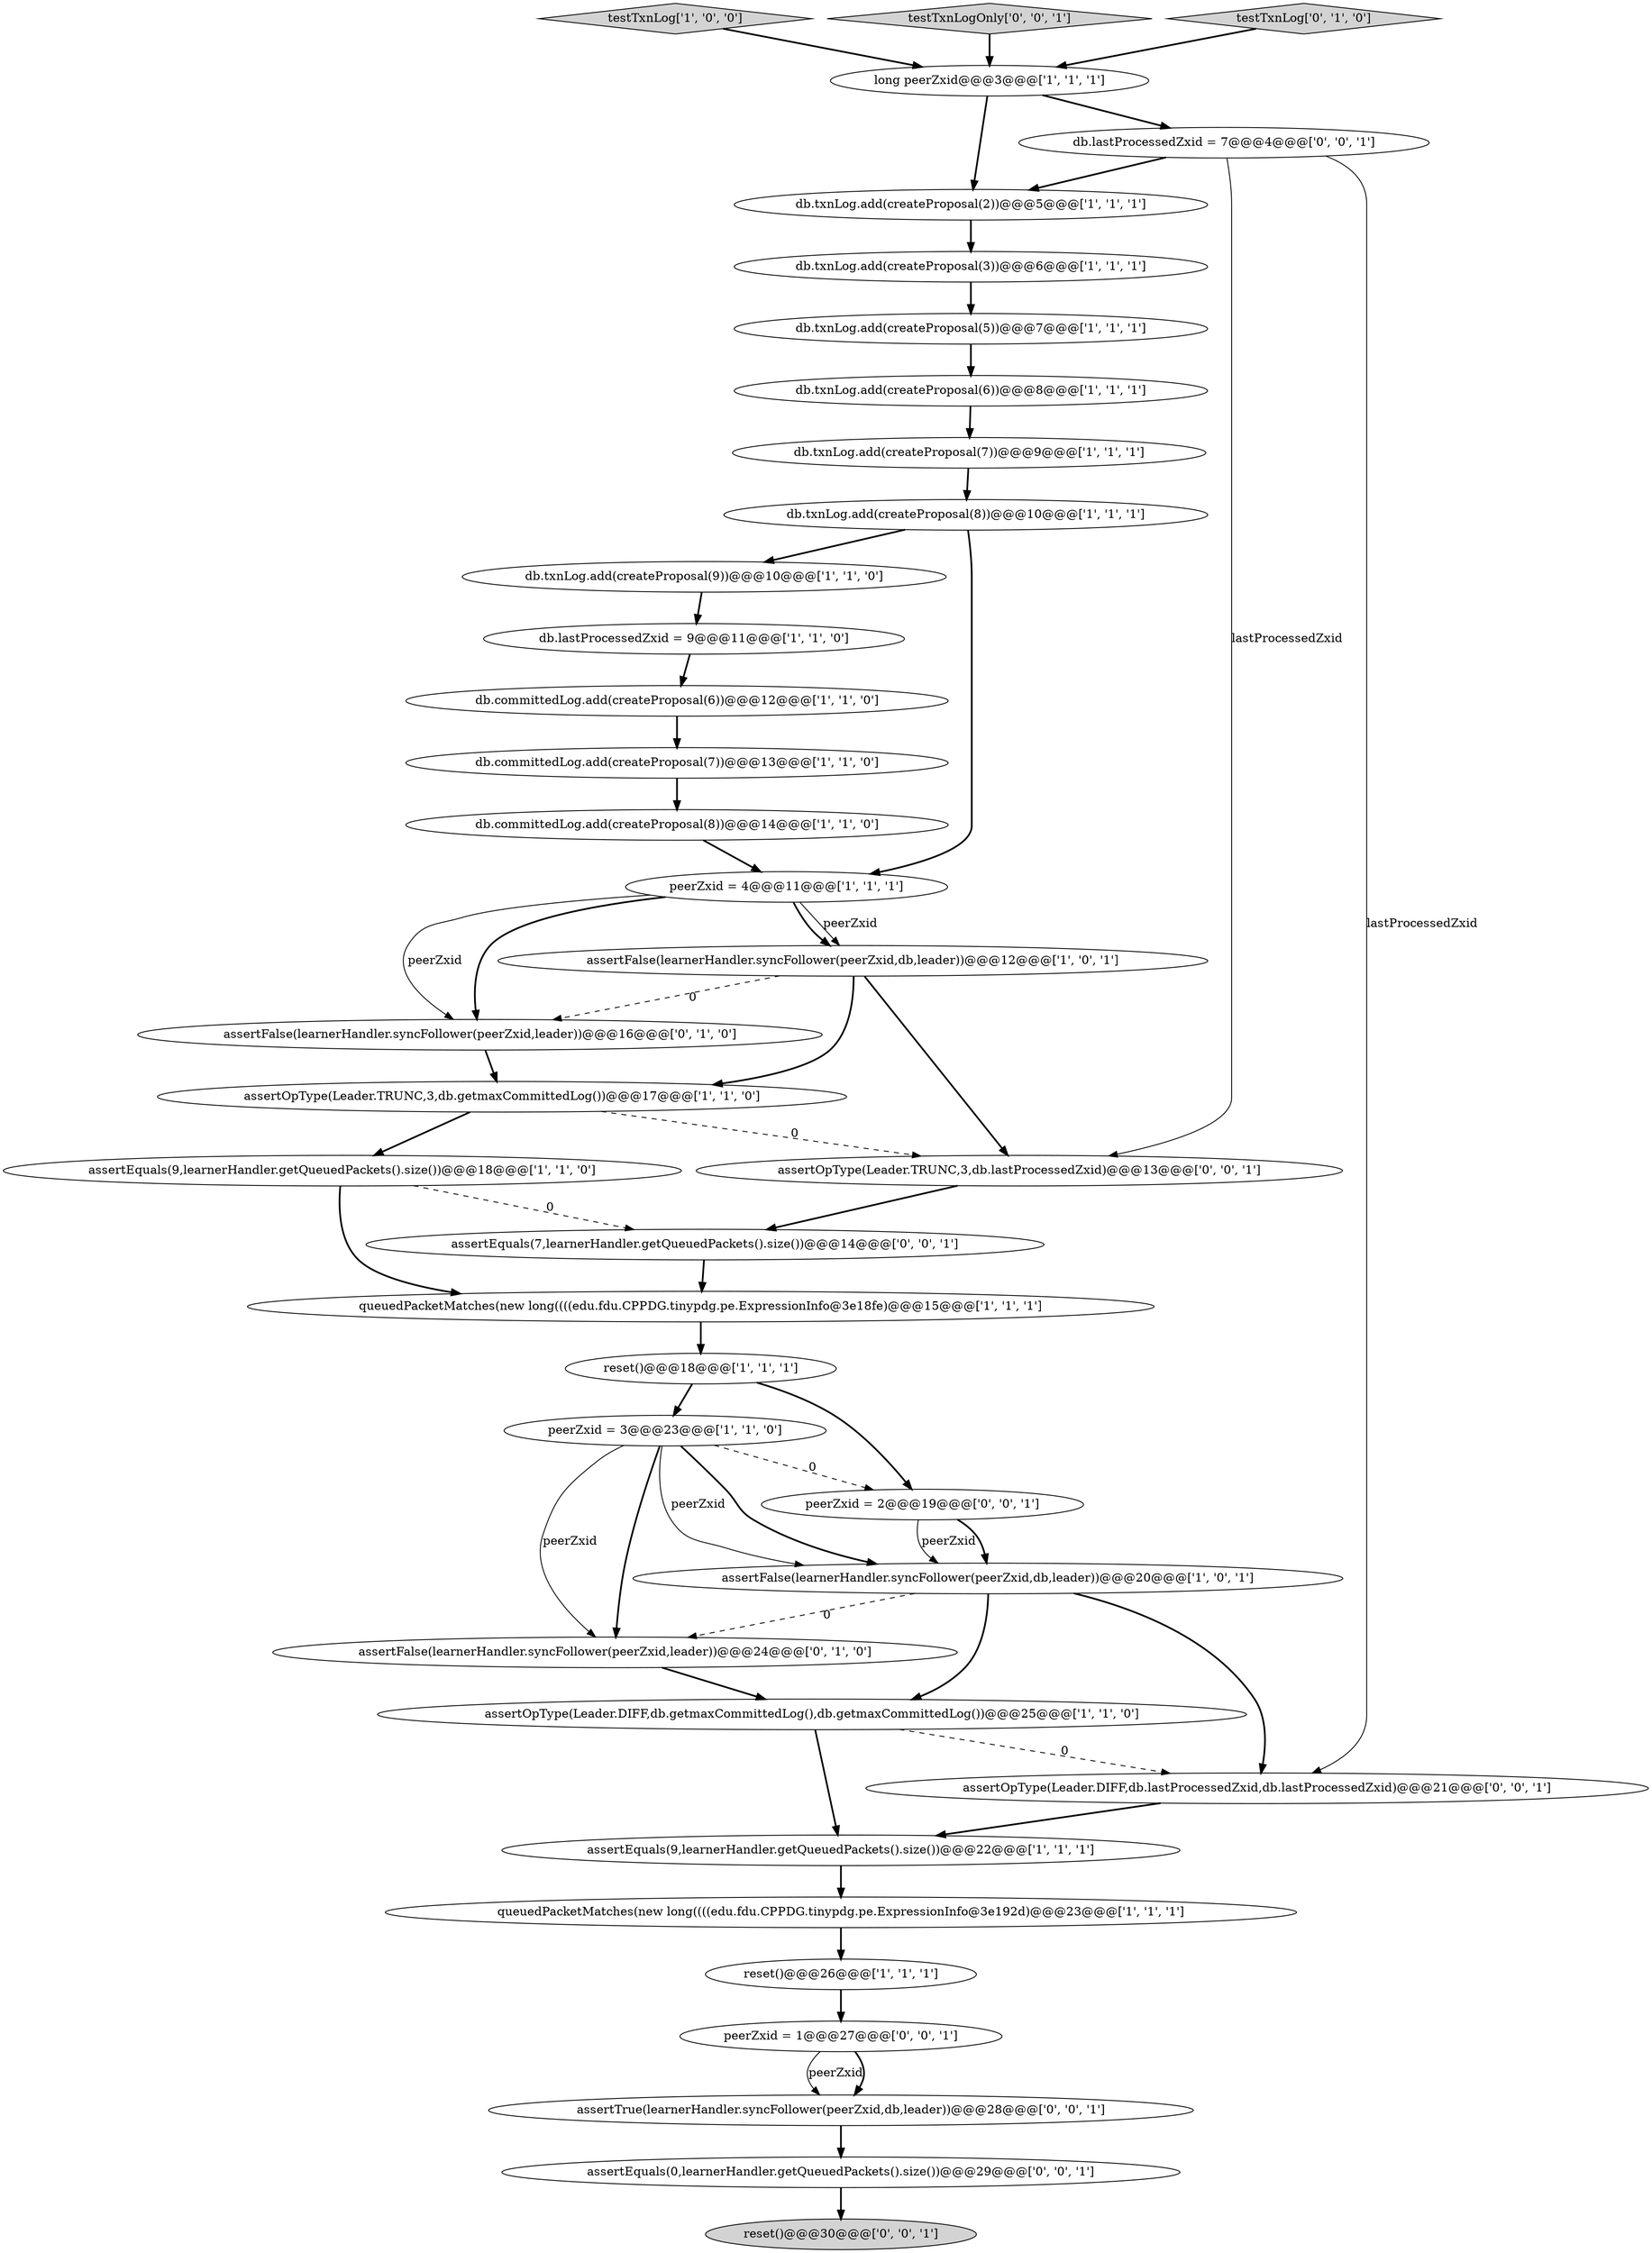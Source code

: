 digraph {
0 [style = filled, label = "db.committedLog.add(createProposal(6))@@@12@@@['1', '1', '0']", fillcolor = white, shape = ellipse image = "AAA0AAABBB1BBB"];
7 [style = filled, label = "db.txnLog.add(createProposal(9))@@@10@@@['1', '1', '0']", fillcolor = white, shape = ellipse image = "AAA0AAABBB1BBB"];
17 [style = filled, label = "assertFalse(learnerHandler.syncFollower(peerZxid,db,leader))@@@20@@@['1', '0', '1']", fillcolor = white, shape = ellipse image = "AAA0AAABBB1BBB"];
15 [style = filled, label = "db.committedLog.add(createProposal(8))@@@14@@@['1', '1', '0']", fillcolor = white, shape = ellipse image = "AAA0AAABBB1BBB"];
5 [style = filled, label = "testTxnLog['1', '0', '0']", fillcolor = lightgray, shape = diamond image = "AAA0AAABBB1BBB"];
2 [style = filled, label = "long peerZxid@@@3@@@['1', '1', '1']", fillcolor = white, shape = ellipse image = "AAA0AAABBB1BBB"];
11 [style = filled, label = "assertFalse(learnerHandler.syncFollower(peerZxid,db,leader))@@@12@@@['1', '0', '1']", fillcolor = white, shape = ellipse image = "AAA0AAABBB1BBB"];
20 [style = filled, label = "assertEquals(9,learnerHandler.getQueuedPackets().size())@@@22@@@['1', '1', '1']", fillcolor = white, shape = ellipse image = "AAA0AAABBB1BBB"];
18 [style = filled, label = "db.txnLog.add(createProposal(5))@@@7@@@['1', '1', '1']", fillcolor = white, shape = ellipse image = "AAA0AAABBB1BBB"];
36 [style = filled, label = "db.lastProcessedZxid = 7@@@4@@@['0', '0', '1']", fillcolor = white, shape = ellipse image = "AAA0AAABBB3BBB"];
29 [style = filled, label = "assertEquals(0,learnerHandler.getQueuedPackets().size())@@@29@@@['0', '0', '1']", fillcolor = white, shape = ellipse image = "AAA0AAABBB3BBB"];
25 [style = filled, label = "assertFalse(learnerHandler.syncFollower(peerZxid,leader))@@@24@@@['0', '1', '0']", fillcolor = white, shape = ellipse image = "AAA1AAABBB2BBB"];
32 [style = filled, label = "assertOpType(Leader.DIFF,db.lastProcessedZxid,db.lastProcessedZxid)@@@21@@@['0', '0', '1']", fillcolor = white, shape = ellipse image = "AAA0AAABBB3BBB"];
24 [style = filled, label = "assertOpType(Leader.TRUNC,3,db.getmaxCommittedLog())@@@17@@@['1', '1', '0']", fillcolor = white, shape = ellipse image = "AAA0AAABBB1BBB"];
28 [style = filled, label = "reset()@@@30@@@['0', '0', '1']", fillcolor = lightgray, shape = ellipse image = "AAA0AAABBB3BBB"];
30 [style = filled, label = "testTxnLogOnly['0', '0', '1']", fillcolor = lightgray, shape = diamond image = "AAA0AAABBB3BBB"];
14 [style = filled, label = "db.txnLog.add(createProposal(6))@@@8@@@['1', '1', '1']", fillcolor = white, shape = ellipse image = "AAA0AAABBB1BBB"];
22 [style = filled, label = "queuedPacketMatches(new long((((edu.fdu.CPPDG.tinypdg.pe.ExpressionInfo@3e18fe)@@@15@@@['1', '1', '1']", fillcolor = white, shape = ellipse image = "AAA0AAABBB1BBB"];
12 [style = filled, label = "reset()@@@18@@@['1', '1', '1']", fillcolor = white, shape = ellipse image = "AAA0AAABBB1BBB"];
27 [style = filled, label = "assertFalse(learnerHandler.syncFollower(peerZxid,leader))@@@16@@@['0', '1', '0']", fillcolor = white, shape = ellipse image = "AAA1AAABBB2BBB"];
19 [style = filled, label = "db.txnLog.add(createProposal(2))@@@5@@@['1', '1', '1']", fillcolor = white, shape = ellipse image = "AAA0AAABBB1BBB"];
3 [style = filled, label = "assertOpType(Leader.DIFF,db.getmaxCommittedLog(),db.getmaxCommittedLog())@@@25@@@['1', '1', '0']", fillcolor = white, shape = ellipse image = "AAA0AAABBB1BBB"];
6 [style = filled, label = "peerZxid = 3@@@23@@@['1', '1', '0']", fillcolor = white, shape = ellipse image = "AAA0AAABBB1BBB"];
8 [style = filled, label = "db.txnLog.add(createProposal(8))@@@10@@@['1', '1', '1']", fillcolor = white, shape = ellipse image = "AAA0AAABBB1BBB"];
9 [style = filled, label = "db.committedLog.add(createProposal(7))@@@13@@@['1', '1', '0']", fillcolor = white, shape = ellipse image = "AAA0AAABBB1BBB"];
13 [style = filled, label = "queuedPacketMatches(new long((((edu.fdu.CPPDG.tinypdg.pe.ExpressionInfo@3e192d)@@@23@@@['1', '1', '1']", fillcolor = white, shape = ellipse image = "AAA0AAABBB1BBB"];
37 [style = filled, label = "assertOpType(Leader.TRUNC,3,db.lastProcessedZxid)@@@13@@@['0', '0', '1']", fillcolor = white, shape = ellipse image = "AAA0AAABBB3BBB"];
16 [style = filled, label = "db.lastProcessedZxid = 9@@@11@@@['1', '1', '0']", fillcolor = white, shape = ellipse image = "AAA0AAABBB1BBB"];
21 [style = filled, label = "reset()@@@26@@@['1', '1', '1']", fillcolor = white, shape = ellipse image = "AAA0AAABBB1BBB"];
35 [style = filled, label = "assertTrue(learnerHandler.syncFollower(peerZxid,db,leader))@@@28@@@['0', '0', '1']", fillcolor = white, shape = ellipse image = "AAA0AAABBB3BBB"];
23 [style = filled, label = "peerZxid = 4@@@11@@@['1', '1', '1']", fillcolor = white, shape = ellipse image = "AAA0AAABBB1BBB"];
31 [style = filled, label = "peerZxid = 2@@@19@@@['0', '0', '1']", fillcolor = white, shape = ellipse image = "AAA0AAABBB3BBB"];
1 [style = filled, label = "db.txnLog.add(createProposal(3))@@@6@@@['1', '1', '1']", fillcolor = white, shape = ellipse image = "AAA0AAABBB1BBB"];
4 [style = filled, label = "db.txnLog.add(createProposal(7))@@@9@@@['1', '1', '1']", fillcolor = white, shape = ellipse image = "AAA0AAABBB1BBB"];
10 [style = filled, label = "assertEquals(9,learnerHandler.getQueuedPackets().size())@@@18@@@['1', '1', '0']", fillcolor = white, shape = ellipse image = "AAA0AAABBB1BBB"];
26 [style = filled, label = "testTxnLog['0', '1', '0']", fillcolor = lightgray, shape = diamond image = "AAA0AAABBB2BBB"];
33 [style = filled, label = "assertEquals(7,learnerHandler.getQueuedPackets().size())@@@14@@@['0', '0', '1']", fillcolor = white, shape = ellipse image = "AAA0AAABBB3BBB"];
34 [style = filled, label = "peerZxid = 1@@@27@@@['0', '0', '1']", fillcolor = white, shape = ellipse image = "AAA0AAABBB3BBB"];
5->2 [style = bold, label=""];
6->31 [style = dashed, label="0"];
6->17 [style = solid, label="peerZxid"];
25->3 [style = bold, label=""];
26->2 [style = bold, label=""];
3->32 [style = dashed, label="0"];
19->1 [style = bold, label=""];
23->27 [style = solid, label="peerZxid"];
36->19 [style = bold, label=""];
11->27 [style = dashed, label="0"];
7->16 [style = bold, label=""];
15->23 [style = bold, label=""];
0->9 [style = bold, label=""];
8->23 [style = bold, label=""];
16->0 [style = bold, label=""];
9->15 [style = bold, label=""];
29->28 [style = bold, label=""];
37->33 [style = bold, label=""];
30->2 [style = bold, label=""];
1->18 [style = bold, label=""];
6->17 [style = bold, label=""];
4->8 [style = bold, label=""];
23->11 [style = bold, label=""];
31->17 [style = solid, label="peerZxid"];
17->3 [style = bold, label=""];
36->37 [style = solid, label="lastProcessedZxid"];
34->35 [style = solid, label="peerZxid"];
11->24 [style = bold, label=""];
24->10 [style = bold, label=""];
6->25 [style = solid, label="peerZxid"];
3->20 [style = bold, label=""];
12->31 [style = bold, label=""];
32->20 [style = bold, label=""];
23->11 [style = solid, label="peerZxid"];
10->22 [style = bold, label=""];
27->24 [style = bold, label=""];
2->19 [style = bold, label=""];
2->36 [style = bold, label=""];
20->13 [style = bold, label=""];
33->22 [style = bold, label=""];
17->32 [style = bold, label=""];
10->33 [style = dashed, label="0"];
31->17 [style = bold, label=""];
6->25 [style = bold, label=""];
36->32 [style = solid, label="lastProcessedZxid"];
21->34 [style = bold, label=""];
35->29 [style = bold, label=""];
8->7 [style = bold, label=""];
11->37 [style = bold, label=""];
34->35 [style = bold, label=""];
14->4 [style = bold, label=""];
22->12 [style = bold, label=""];
18->14 [style = bold, label=""];
24->37 [style = dashed, label="0"];
17->25 [style = dashed, label="0"];
12->6 [style = bold, label=""];
23->27 [style = bold, label=""];
13->21 [style = bold, label=""];
}
